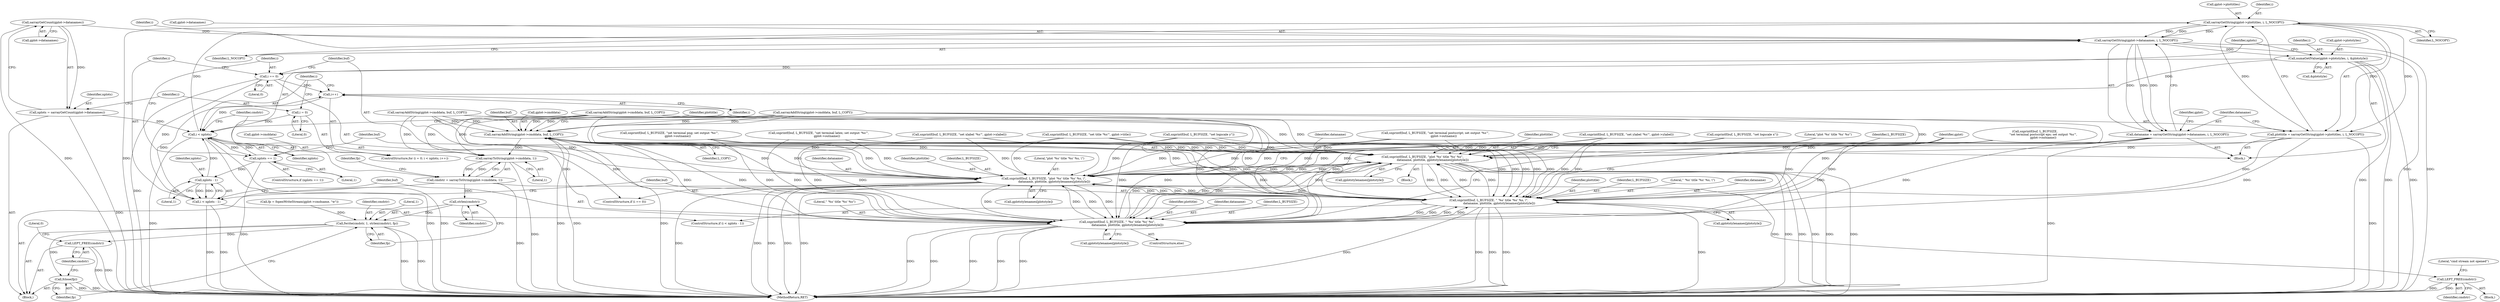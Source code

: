 digraph "0_leptonica_ee301cb2029db8a6289c5295daa42bba7715e99a_2@pointer" {
"1000315" [label="(Call,sarrayGetString(gplot->plottitles, i, L_NOCOPY))"];
"1000307" [label="(Call,i < nplots)"];
"1000310" [label="(Call,i++)"];
"1000329" [label="(Call,numaGetIValue(gplot->plotstyles, i, &plotstyle))"];
"1000323" [label="(Call,sarrayGetString(gplot->datanames, i, L_NOCOPY))"];
"1000299" [label="(Call,sarrayGetCount(gplot->datanames))"];
"1000315" [label="(Call,sarrayGetString(gplot->plottitles, i, L_NOCOPY))"];
"1000367" [label="(Call,i < nplots - 1)"];
"1000353" [label="(Call,i == 0)"];
"1000369" [label="(Call,nplots - 1)"];
"1000337" [label="(Call,nplots == 1)"];
"1000304" [label="(Call,i = 0)"];
"1000297" [label="(Call,nplots = sarrayGetCount(gplot->datanames))"];
"1000313" [label="(Call,plottitle = sarrayGetString(gplot->plottitles, i, L_NOCOPY))"];
"1000341" [label="(Call,snprintf(buf, L_BUFSIZE, \"plot '%s' title '%s' %s\",\n                      dataname, plottitle, gplotstylenames[plotstyle]))"];
"1000356" [label="(Call,snprintf(buf, L_BUFSIZE, \"plot '%s' title '%s' %s, \\\",\n                      dataname, plottitle, gplotstylenames[plotstyle]))"];
"1000372" [label="(Call,snprintf(buf, L_BUFSIZE, \" '%s' title '%s' %s, \\\",\n                      dataname, plottitle, gplotstylenames[plotstyle]))"];
"1000382" [label="(Call,snprintf(buf, L_BUFSIZE, \" '%s' title '%s' %s\",\n                      dataname, plottitle, gplotstylenames[plotstyle]))"];
"1000391" [label="(Call,sarrayAddString(gplot->cmddata, buf, L_COPY))"];
"1000399" [label="(Call,sarrayToString(gplot->cmddata, 1))"];
"1000397" [label="(Call,cmdstr = sarrayToString(gplot->cmddata, 1))"];
"1000415" [label="(Call,LEPT_FREE(cmdstr))"];
"1000425" [label="(Call,strlen(cmdstr))"];
"1000422" [label="(Call,fwrite(cmdstr, 1, strlen(cmdstr), fp))"];
"1000428" [label="(Call,fclose(fp))"];
"1000430" [label="(Call,LEPT_FREE(cmdstr))"];
"1000321" [label="(Call,dataname = sarrayGetString(gplot->datanames, i, L_NOCOPY))"];
"1000287" [label="(Call,snprintf(buf, L_BUFSIZE, \"set logscale y\"))"];
"1000333" [label="(Identifier,i)"];
"1000316" [label="(Call,gplot->plottitles)"];
"1000315" [label="(Call,sarrayGetString(gplot->plottitles, i, L_NOCOPY))"];
"1000369" [label="(Call,nplots - 1)"];
"1000429" [label="(Identifier,fp)"];
"1000387" [label="(Identifier,plottitle)"];
"1000155" [label="(Call,snprintf(buf, L_BUFSIZE, \"set xlabel '%s'\", gplot->xlabel))"];
"1000373" [label="(Identifier,buf)"];
"1000320" [label="(Identifier,L_NOCOPY)"];
"1000345" [label="(Identifier,dataname)"];
"1000328" [label="(Identifier,L_NOCOPY)"];
"1000395" [label="(Identifier,buf)"];
"1000422" [label="(Call,fwrite(cmdstr, 1, strlen(cmdstr), fp))"];
"1000346" [label="(Identifier,plottitle)"];
"1000397" [label="(Call,cmdstr = sarrayToString(gplot->cmddata, 1))"];
"1000307" [label="(Call,i < nplots)"];
"1000354" [label="(Identifier,i)"];
"1000357" [label="(Identifier,buf)"];
"1000377" [label="(Identifier,plottitle)"];
"1000334" [label="(Call,&plotstyle)"];
"1000374" [label="(Identifier,L_BUFSIZE)"];
"1000305" [label="(Identifier,i)"];
"1000425" [label="(Call,strlen(cmdstr))"];
"1000329" [label="(Call,numaGetIValue(gplot->plotstyles, i, &plotstyle))"];
"1000386" [label="(Identifier,dataname)"];
"1000392" [label="(Call,gplot->cmddata)"];
"1000291" [label="(Call,sarrayAddString(gplot->cmddata, buf, L_COPY))"];
"1000384" [label="(Identifier,L_BUFSIZE)"];
"1000385" [label="(Literal,\" '%s' title '%s' %s\")"];
"1000407" [label="(Identifier,fp)"];
"1000375" [label="(Literal,\" '%s' title '%s' %s, \\\")"];
"1000423" [label="(Identifier,cmdstr)"];
"1000300" [label="(Call,gplot->datanames)"];
"1000368" [label="(Identifier,i)"];
"1000371" [label="(Literal,1)"];
"1000336" [label="(ControlStructure,if (nplots == 1))"];
"1000193" [label="(Call,snprintf(buf, L_BUFSIZE, \"set terminal png; set output '%s'\",\n                  gplot->outname))"];
"1000321" [label="(Call,dataname = sarrayGetString(gplot->datanames, i, L_NOCOPY))"];
"1000361" [label="(Identifier,plottitle)"];
"1000367" [label="(Call,i < nplots - 1)"];
"1000342" [label="(Identifier,buf)"];
"1000433" [label="(Literal,0)"];
"1000323" [label="(Call,sarrayGetString(gplot->datanames, i, L_NOCOPY))"];
"1000366" [label="(ControlStructure,if (i < nplots - 1))"];
"1000353" [label="(Call,i == 0)"];
"1000299" [label="(Call,sarrayGetCount(gplot->datanames))"];
"1000383" [label="(Identifier,buf)"];
"1000358" [label="(Identifier,L_BUFSIZE)"];
"1000337" [label="(Call,nplots == 1)"];
"1000352" [label="(ControlStructure,if (i == 0))"];
"1000382" [label="(Call,snprintf(buf, L_BUFSIZE, \" '%s' title '%s' %s\",\n                      dataname, plottitle, gplotstylenames[plotstyle]))"];
"1000238" [label="(Call,snprintf(buf, L_BUFSIZE, \"set terminal latex; set output '%s'\",\n                  gplot->outname))"];
"1000341" [label="(Call,snprintf(buf, L_BUFSIZE, \"plot '%s' title '%s' %s\",\n                      dataname, plottitle, gplotstylenames[plotstyle]))"];
"1000370" [label="(Identifier,nplots)"];
"1000359" [label="(Literal,\"plot '%s' title '%s' %s, \\\")"];
"1000393" [label="(Identifier,gplot)"];
"1000431" [label="(Identifier,cmdstr)"];
"1000400" [label="(Call,gplot->cmddata)"];
"1000376" [label="(Identifier,dataname)"];
"1000430" [label="(Call,LEPT_FREE(cmdstr))"];
"1000415" [label="(Call,LEPT_FREE(cmdstr))"];
"1000314" [label="(Identifier,plottitle)"];
"1000344" [label="(Literal,\"plot '%s' title '%s' %s\")"];
"1000339" [label="(Literal,1)"];
"1000268" [label="(Call,sarrayAddString(gplot->cmddata, buf, L_COPY))"];
"1000306" [label="(Literal,0)"];
"1000372" [label="(Call,snprintf(buf, L_BUFSIZE, \" '%s' title '%s' %s, \\\",\n                      dataname, plottitle, gplotstylenames[plotstyle]))"];
"1000414" [label="(Block,)"];
"1000416" [label="(Identifier,cmdstr)"];
"1000362" [label="(Call,gplotstylenames[plotstyle])"];
"1000330" [label="(Call,gplot->plotstyles)"];
"1000327" [label="(Identifier,i)"];
"1000298" [label="(Identifier,nplots)"];
"1000322" [label="(Identifier,dataname)"];
"1000427" [label="(Identifier,fp)"];
"1000424" [label="(Literal,1)"];
"1000137" [label="(Call,snprintf(buf, L_BUFSIZE, \"set title '%s'\", gplot->title))"];
"1000356" [label="(Call,snprintf(buf, L_BUFSIZE, \"plot '%s' title '%s' %s, \\\",\n                      dataname, plottitle, gplotstylenames[plotstyle]))"];
"1000173" [label="(Call,snprintf(buf, L_BUFSIZE, \"set ylabel '%s'\", gplot->ylabel))"];
"1000381" [label="(ControlStructure,else)"];
"1000319" [label="(Identifier,i)"];
"1000343" [label="(Identifier,L_BUFSIZE)"];
"1000338" [label="(Identifier,nplots)"];
"1000347" [label="(Call,gplotstylenames[plotstyle])"];
"1000297" [label="(Call,nplots = sarrayGetCount(gplot->datanames))"];
"1000391" [label="(Call,sarrayAddString(gplot->cmddata, buf, L_COPY))"];
"1000312" [label="(Block,)"];
"1000403" [label="(Literal,1)"];
"1000331" [label="(Identifier,gplot)"];
"1000434" [label="(MethodReturn,RET)"];
"1000399" [label="(Call,sarrayToString(gplot->cmddata, 1))"];
"1000309" [label="(Identifier,nplots)"];
"1000245" [label="(Call,sarrayAddString(gplot->cmddata, buf, L_COPY))"];
"1000340" [label="(Block,)"];
"1000208" [label="(Call,snprintf(buf, L_BUFSIZE, \"set terminal postscript; set output '%s'\",\n                  gplot->outname))"];
"1000109" [label="(Block,)"];
"1000426" [label="(Identifier,cmdstr)"];
"1000398" [label="(Identifier,cmdstr)"];
"1000360" [label="(Identifier,dataname)"];
"1000311" [label="(Identifier,i)"];
"1000419" [label="(Literal,\"cmd stream not opened\")"];
"1000355" [label="(Literal,0)"];
"1000406" [label="(Call,fp = fopenWriteStream(gplot->cmdname, \"w\"))"];
"1000378" [label="(Call,gplotstylenames[plotstyle])"];
"1000313" [label="(Call,plottitle = sarrayGetString(gplot->plottitles, i, L_NOCOPY))"];
"1000308" [label="(Identifier,i)"];
"1000324" [label="(Call,gplot->datanames)"];
"1000388" [label="(Call,gplotstylenames[plotstyle])"];
"1000264" [label="(Call,snprintf(buf, L_BUFSIZE, \"set logscale x\"))"];
"1000396" [label="(Identifier,L_COPY)"];
"1000428" [label="(Call,fclose(fp))"];
"1000310" [label="(Call,i++)"];
"1000303" [label="(ControlStructure,for (i = 0; i < nplots; i++))"];
"1000304" [label="(Call,i = 0)"];
"1000223" [label="(Call,snprintf(buf, L_BUFSIZE,\n                  \"set terminal postscript eps; set output '%s'\",\n                  gplot->outname))"];
"1000315" -> "1000313"  [label="AST: "];
"1000315" -> "1000320"  [label="CFG: "];
"1000316" -> "1000315"  [label="AST: "];
"1000319" -> "1000315"  [label="AST: "];
"1000320" -> "1000315"  [label="AST: "];
"1000313" -> "1000315"  [label="CFG: "];
"1000315" -> "1000434"  [label="DDG: "];
"1000315" -> "1000313"  [label="DDG: "];
"1000315" -> "1000313"  [label="DDG: "];
"1000315" -> "1000313"  [label="DDG: "];
"1000307" -> "1000315"  [label="DDG: "];
"1000323" -> "1000315"  [label="DDG: "];
"1000315" -> "1000323"  [label="DDG: "];
"1000315" -> "1000323"  [label="DDG: "];
"1000307" -> "1000303"  [label="AST: "];
"1000307" -> "1000309"  [label="CFG: "];
"1000308" -> "1000307"  [label="AST: "];
"1000309" -> "1000307"  [label="AST: "];
"1000314" -> "1000307"  [label="CFG: "];
"1000398" -> "1000307"  [label="CFG: "];
"1000307" -> "1000434"  [label="DDG: "];
"1000307" -> "1000434"  [label="DDG: "];
"1000307" -> "1000434"  [label="DDG: "];
"1000310" -> "1000307"  [label="DDG: "];
"1000304" -> "1000307"  [label="DDG: "];
"1000297" -> "1000307"  [label="DDG: "];
"1000369" -> "1000307"  [label="DDG: "];
"1000337" -> "1000307"  [label="DDG: "];
"1000307" -> "1000337"  [label="DDG: "];
"1000310" -> "1000303"  [label="AST: "];
"1000310" -> "1000311"  [label="CFG: "];
"1000311" -> "1000310"  [label="AST: "];
"1000308" -> "1000310"  [label="CFG: "];
"1000329" -> "1000310"  [label="DDG: "];
"1000367" -> "1000310"  [label="DDG: "];
"1000353" -> "1000310"  [label="DDG: "];
"1000329" -> "1000312"  [label="AST: "];
"1000329" -> "1000334"  [label="CFG: "];
"1000330" -> "1000329"  [label="AST: "];
"1000333" -> "1000329"  [label="AST: "];
"1000334" -> "1000329"  [label="AST: "];
"1000338" -> "1000329"  [label="CFG: "];
"1000329" -> "1000434"  [label="DDG: "];
"1000329" -> "1000434"  [label="DDG: "];
"1000329" -> "1000434"  [label="DDG: "];
"1000323" -> "1000329"  [label="DDG: "];
"1000329" -> "1000353"  [label="DDG: "];
"1000323" -> "1000321"  [label="AST: "];
"1000323" -> "1000328"  [label="CFG: "];
"1000324" -> "1000323"  [label="AST: "];
"1000327" -> "1000323"  [label="AST: "];
"1000328" -> "1000323"  [label="AST: "];
"1000321" -> "1000323"  [label="CFG: "];
"1000323" -> "1000434"  [label="DDG: "];
"1000323" -> "1000434"  [label="DDG: "];
"1000323" -> "1000321"  [label="DDG: "];
"1000323" -> "1000321"  [label="DDG: "];
"1000323" -> "1000321"  [label="DDG: "];
"1000299" -> "1000323"  [label="DDG: "];
"1000299" -> "1000297"  [label="AST: "];
"1000299" -> "1000300"  [label="CFG: "];
"1000300" -> "1000299"  [label="AST: "];
"1000297" -> "1000299"  [label="CFG: "];
"1000299" -> "1000434"  [label="DDG: "];
"1000299" -> "1000297"  [label="DDG: "];
"1000367" -> "1000366"  [label="AST: "];
"1000367" -> "1000369"  [label="CFG: "];
"1000368" -> "1000367"  [label="AST: "];
"1000369" -> "1000367"  [label="AST: "];
"1000373" -> "1000367"  [label="CFG: "];
"1000383" -> "1000367"  [label="CFG: "];
"1000367" -> "1000434"  [label="DDG: "];
"1000367" -> "1000434"  [label="DDG: "];
"1000353" -> "1000367"  [label="DDG: "];
"1000369" -> "1000367"  [label="DDG: "];
"1000369" -> "1000367"  [label="DDG: "];
"1000353" -> "1000352"  [label="AST: "];
"1000353" -> "1000355"  [label="CFG: "];
"1000354" -> "1000353"  [label="AST: "];
"1000355" -> "1000353"  [label="AST: "];
"1000357" -> "1000353"  [label="CFG: "];
"1000368" -> "1000353"  [label="CFG: "];
"1000353" -> "1000434"  [label="DDG: "];
"1000369" -> "1000371"  [label="CFG: "];
"1000370" -> "1000369"  [label="AST: "];
"1000371" -> "1000369"  [label="AST: "];
"1000337" -> "1000369"  [label="DDG: "];
"1000337" -> "1000336"  [label="AST: "];
"1000337" -> "1000339"  [label="CFG: "];
"1000338" -> "1000337"  [label="AST: "];
"1000339" -> "1000337"  [label="AST: "];
"1000342" -> "1000337"  [label="CFG: "];
"1000354" -> "1000337"  [label="CFG: "];
"1000337" -> "1000434"  [label="DDG: "];
"1000304" -> "1000303"  [label="AST: "];
"1000304" -> "1000306"  [label="CFG: "];
"1000305" -> "1000304"  [label="AST: "];
"1000306" -> "1000304"  [label="AST: "];
"1000308" -> "1000304"  [label="CFG: "];
"1000297" -> "1000109"  [label="AST: "];
"1000298" -> "1000297"  [label="AST: "];
"1000305" -> "1000297"  [label="CFG: "];
"1000297" -> "1000434"  [label="DDG: "];
"1000313" -> "1000312"  [label="AST: "];
"1000314" -> "1000313"  [label="AST: "];
"1000322" -> "1000313"  [label="CFG: "];
"1000313" -> "1000434"  [label="DDG: "];
"1000313" -> "1000341"  [label="DDG: "];
"1000313" -> "1000356"  [label="DDG: "];
"1000313" -> "1000372"  [label="DDG: "];
"1000313" -> "1000382"  [label="DDG: "];
"1000341" -> "1000340"  [label="AST: "];
"1000341" -> "1000347"  [label="CFG: "];
"1000342" -> "1000341"  [label="AST: "];
"1000343" -> "1000341"  [label="AST: "];
"1000344" -> "1000341"  [label="AST: "];
"1000345" -> "1000341"  [label="AST: "];
"1000346" -> "1000341"  [label="AST: "];
"1000347" -> "1000341"  [label="AST: "];
"1000393" -> "1000341"  [label="CFG: "];
"1000341" -> "1000434"  [label="DDG: "];
"1000341" -> "1000434"  [label="DDG: "];
"1000341" -> "1000434"  [label="DDG: "];
"1000341" -> "1000434"  [label="DDG: "];
"1000341" -> "1000434"  [label="DDG: "];
"1000291" -> "1000341"  [label="DDG: "];
"1000268" -> "1000341"  [label="DDG: "];
"1000245" -> "1000341"  [label="DDG: "];
"1000391" -> "1000341"  [label="DDG: "];
"1000223" -> "1000341"  [label="DDG: "];
"1000208" -> "1000341"  [label="DDG: "];
"1000155" -> "1000341"  [label="DDG: "];
"1000238" -> "1000341"  [label="DDG: "];
"1000137" -> "1000341"  [label="DDG: "];
"1000193" -> "1000341"  [label="DDG: "];
"1000287" -> "1000341"  [label="DDG: "];
"1000372" -> "1000341"  [label="DDG: "];
"1000372" -> "1000341"  [label="DDG: "];
"1000173" -> "1000341"  [label="DDG: "];
"1000382" -> "1000341"  [label="DDG: "];
"1000382" -> "1000341"  [label="DDG: "];
"1000356" -> "1000341"  [label="DDG: "];
"1000356" -> "1000341"  [label="DDG: "];
"1000264" -> "1000341"  [label="DDG: "];
"1000321" -> "1000341"  [label="DDG: "];
"1000341" -> "1000356"  [label="DDG: "];
"1000341" -> "1000356"  [label="DDG: "];
"1000341" -> "1000372"  [label="DDG: "];
"1000341" -> "1000372"  [label="DDG: "];
"1000341" -> "1000382"  [label="DDG: "];
"1000341" -> "1000382"  [label="DDG: "];
"1000341" -> "1000391"  [label="DDG: "];
"1000356" -> "1000352"  [label="AST: "];
"1000356" -> "1000362"  [label="CFG: "];
"1000357" -> "1000356"  [label="AST: "];
"1000358" -> "1000356"  [label="AST: "];
"1000359" -> "1000356"  [label="AST: "];
"1000360" -> "1000356"  [label="AST: "];
"1000361" -> "1000356"  [label="AST: "];
"1000362" -> "1000356"  [label="AST: "];
"1000393" -> "1000356"  [label="CFG: "];
"1000356" -> "1000434"  [label="DDG: "];
"1000356" -> "1000434"  [label="DDG: "];
"1000356" -> "1000434"  [label="DDG: "];
"1000356" -> "1000434"  [label="DDG: "];
"1000356" -> "1000434"  [label="DDG: "];
"1000291" -> "1000356"  [label="DDG: "];
"1000268" -> "1000356"  [label="DDG: "];
"1000245" -> "1000356"  [label="DDG: "];
"1000391" -> "1000356"  [label="DDG: "];
"1000223" -> "1000356"  [label="DDG: "];
"1000208" -> "1000356"  [label="DDG: "];
"1000155" -> "1000356"  [label="DDG: "];
"1000238" -> "1000356"  [label="DDG: "];
"1000137" -> "1000356"  [label="DDG: "];
"1000193" -> "1000356"  [label="DDG: "];
"1000287" -> "1000356"  [label="DDG: "];
"1000372" -> "1000356"  [label="DDG: "];
"1000372" -> "1000356"  [label="DDG: "];
"1000173" -> "1000356"  [label="DDG: "];
"1000382" -> "1000356"  [label="DDG: "];
"1000382" -> "1000356"  [label="DDG: "];
"1000264" -> "1000356"  [label="DDG: "];
"1000321" -> "1000356"  [label="DDG: "];
"1000356" -> "1000372"  [label="DDG: "];
"1000356" -> "1000372"  [label="DDG: "];
"1000356" -> "1000382"  [label="DDG: "];
"1000356" -> "1000382"  [label="DDG: "];
"1000356" -> "1000391"  [label="DDG: "];
"1000372" -> "1000366"  [label="AST: "];
"1000372" -> "1000378"  [label="CFG: "];
"1000373" -> "1000372"  [label="AST: "];
"1000374" -> "1000372"  [label="AST: "];
"1000375" -> "1000372"  [label="AST: "];
"1000376" -> "1000372"  [label="AST: "];
"1000377" -> "1000372"  [label="AST: "];
"1000378" -> "1000372"  [label="AST: "];
"1000393" -> "1000372"  [label="CFG: "];
"1000372" -> "1000434"  [label="DDG: "];
"1000372" -> "1000434"  [label="DDG: "];
"1000372" -> "1000434"  [label="DDG: "];
"1000372" -> "1000434"  [label="DDG: "];
"1000372" -> "1000434"  [label="DDG: "];
"1000291" -> "1000372"  [label="DDG: "];
"1000268" -> "1000372"  [label="DDG: "];
"1000245" -> "1000372"  [label="DDG: "];
"1000391" -> "1000372"  [label="DDG: "];
"1000223" -> "1000372"  [label="DDG: "];
"1000208" -> "1000372"  [label="DDG: "];
"1000155" -> "1000372"  [label="DDG: "];
"1000238" -> "1000372"  [label="DDG: "];
"1000137" -> "1000372"  [label="DDG: "];
"1000193" -> "1000372"  [label="DDG: "];
"1000287" -> "1000372"  [label="DDG: "];
"1000173" -> "1000372"  [label="DDG: "];
"1000382" -> "1000372"  [label="DDG: "];
"1000382" -> "1000372"  [label="DDG: "];
"1000264" -> "1000372"  [label="DDG: "];
"1000321" -> "1000372"  [label="DDG: "];
"1000372" -> "1000382"  [label="DDG: "];
"1000372" -> "1000382"  [label="DDG: "];
"1000372" -> "1000391"  [label="DDG: "];
"1000382" -> "1000381"  [label="AST: "];
"1000382" -> "1000388"  [label="CFG: "];
"1000383" -> "1000382"  [label="AST: "];
"1000384" -> "1000382"  [label="AST: "];
"1000385" -> "1000382"  [label="AST: "];
"1000386" -> "1000382"  [label="AST: "];
"1000387" -> "1000382"  [label="AST: "];
"1000388" -> "1000382"  [label="AST: "];
"1000393" -> "1000382"  [label="CFG: "];
"1000382" -> "1000434"  [label="DDG: "];
"1000382" -> "1000434"  [label="DDG: "];
"1000382" -> "1000434"  [label="DDG: "];
"1000382" -> "1000434"  [label="DDG: "];
"1000382" -> "1000434"  [label="DDG: "];
"1000291" -> "1000382"  [label="DDG: "];
"1000268" -> "1000382"  [label="DDG: "];
"1000245" -> "1000382"  [label="DDG: "];
"1000391" -> "1000382"  [label="DDG: "];
"1000223" -> "1000382"  [label="DDG: "];
"1000208" -> "1000382"  [label="DDG: "];
"1000155" -> "1000382"  [label="DDG: "];
"1000238" -> "1000382"  [label="DDG: "];
"1000137" -> "1000382"  [label="DDG: "];
"1000193" -> "1000382"  [label="DDG: "];
"1000287" -> "1000382"  [label="DDG: "];
"1000173" -> "1000382"  [label="DDG: "];
"1000264" -> "1000382"  [label="DDG: "];
"1000321" -> "1000382"  [label="DDG: "];
"1000382" -> "1000391"  [label="DDG: "];
"1000391" -> "1000312"  [label="AST: "];
"1000391" -> "1000396"  [label="CFG: "];
"1000392" -> "1000391"  [label="AST: "];
"1000395" -> "1000391"  [label="AST: "];
"1000396" -> "1000391"  [label="AST: "];
"1000311" -> "1000391"  [label="CFG: "];
"1000391" -> "1000434"  [label="DDG: "];
"1000391" -> "1000434"  [label="DDG: "];
"1000391" -> "1000434"  [label="DDG: "];
"1000291" -> "1000391"  [label="DDG: "];
"1000291" -> "1000391"  [label="DDG: "];
"1000268" -> "1000391"  [label="DDG: "];
"1000268" -> "1000391"  [label="DDG: "];
"1000245" -> "1000391"  [label="DDG: "];
"1000245" -> "1000391"  [label="DDG: "];
"1000391" -> "1000399"  [label="DDG: "];
"1000399" -> "1000397"  [label="AST: "];
"1000399" -> "1000403"  [label="CFG: "];
"1000400" -> "1000399"  [label="AST: "];
"1000403" -> "1000399"  [label="AST: "];
"1000397" -> "1000399"  [label="CFG: "];
"1000399" -> "1000434"  [label="DDG: "];
"1000399" -> "1000397"  [label="DDG: "];
"1000399" -> "1000397"  [label="DDG: "];
"1000291" -> "1000399"  [label="DDG: "];
"1000268" -> "1000399"  [label="DDG: "];
"1000245" -> "1000399"  [label="DDG: "];
"1000397" -> "1000109"  [label="AST: "];
"1000398" -> "1000397"  [label="AST: "];
"1000407" -> "1000397"  [label="CFG: "];
"1000397" -> "1000434"  [label="DDG: "];
"1000397" -> "1000415"  [label="DDG: "];
"1000397" -> "1000425"  [label="DDG: "];
"1000415" -> "1000414"  [label="AST: "];
"1000415" -> "1000416"  [label="CFG: "];
"1000416" -> "1000415"  [label="AST: "];
"1000419" -> "1000415"  [label="CFG: "];
"1000415" -> "1000434"  [label="DDG: "];
"1000415" -> "1000434"  [label="DDG: "];
"1000425" -> "1000422"  [label="AST: "];
"1000425" -> "1000426"  [label="CFG: "];
"1000426" -> "1000425"  [label="AST: "];
"1000427" -> "1000425"  [label="CFG: "];
"1000425" -> "1000422"  [label="DDG: "];
"1000422" -> "1000109"  [label="AST: "];
"1000422" -> "1000427"  [label="CFG: "];
"1000423" -> "1000422"  [label="AST: "];
"1000424" -> "1000422"  [label="AST: "];
"1000427" -> "1000422"  [label="AST: "];
"1000429" -> "1000422"  [label="CFG: "];
"1000422" -> "1000434"  [label="DDG: "];
"1000422" -> "1000434"  [label="DDG: "];
"1000406" -> "1000422"  [label="DDG: "];
"1000422" -> "1000428"  [label="DDG: "];
"1000422" -> "1000430"  [label="DDG: "];
"1000428" -> "1000109"  [label="AST: "];
"1000428" -> "1000429"  [label="CFG: "];
"1000429" -> "1000428"  [label="AST: "];
"1000431" -> "1000428"  [label="CFG: "];
"1000428" -> "1000434"  [label="DDG: "];
"1000428" -> "1000434"  [label="DDG: "];
"1000430" -> "1000109"  [label="AST: "];
"1000430" -> "1000431"  [label="CFG: "];
"1000431" -> "1000430"  [label="AST: "];
"1000433" -> "1000430"  [label="CFG: "];
"1000430" -> "1000434"  [label="DDG: "];
"1000430" -> "1000434"  [label="DDG: "];
"1000321" -> "1000312"  [label="AST: "];
"1000322" -> "1000321"  [label="AST: "];
"1000331" -> "1000321"  [label="CFG: "];
"1000321" -> "1000434"  [label="DDG: "];
}
